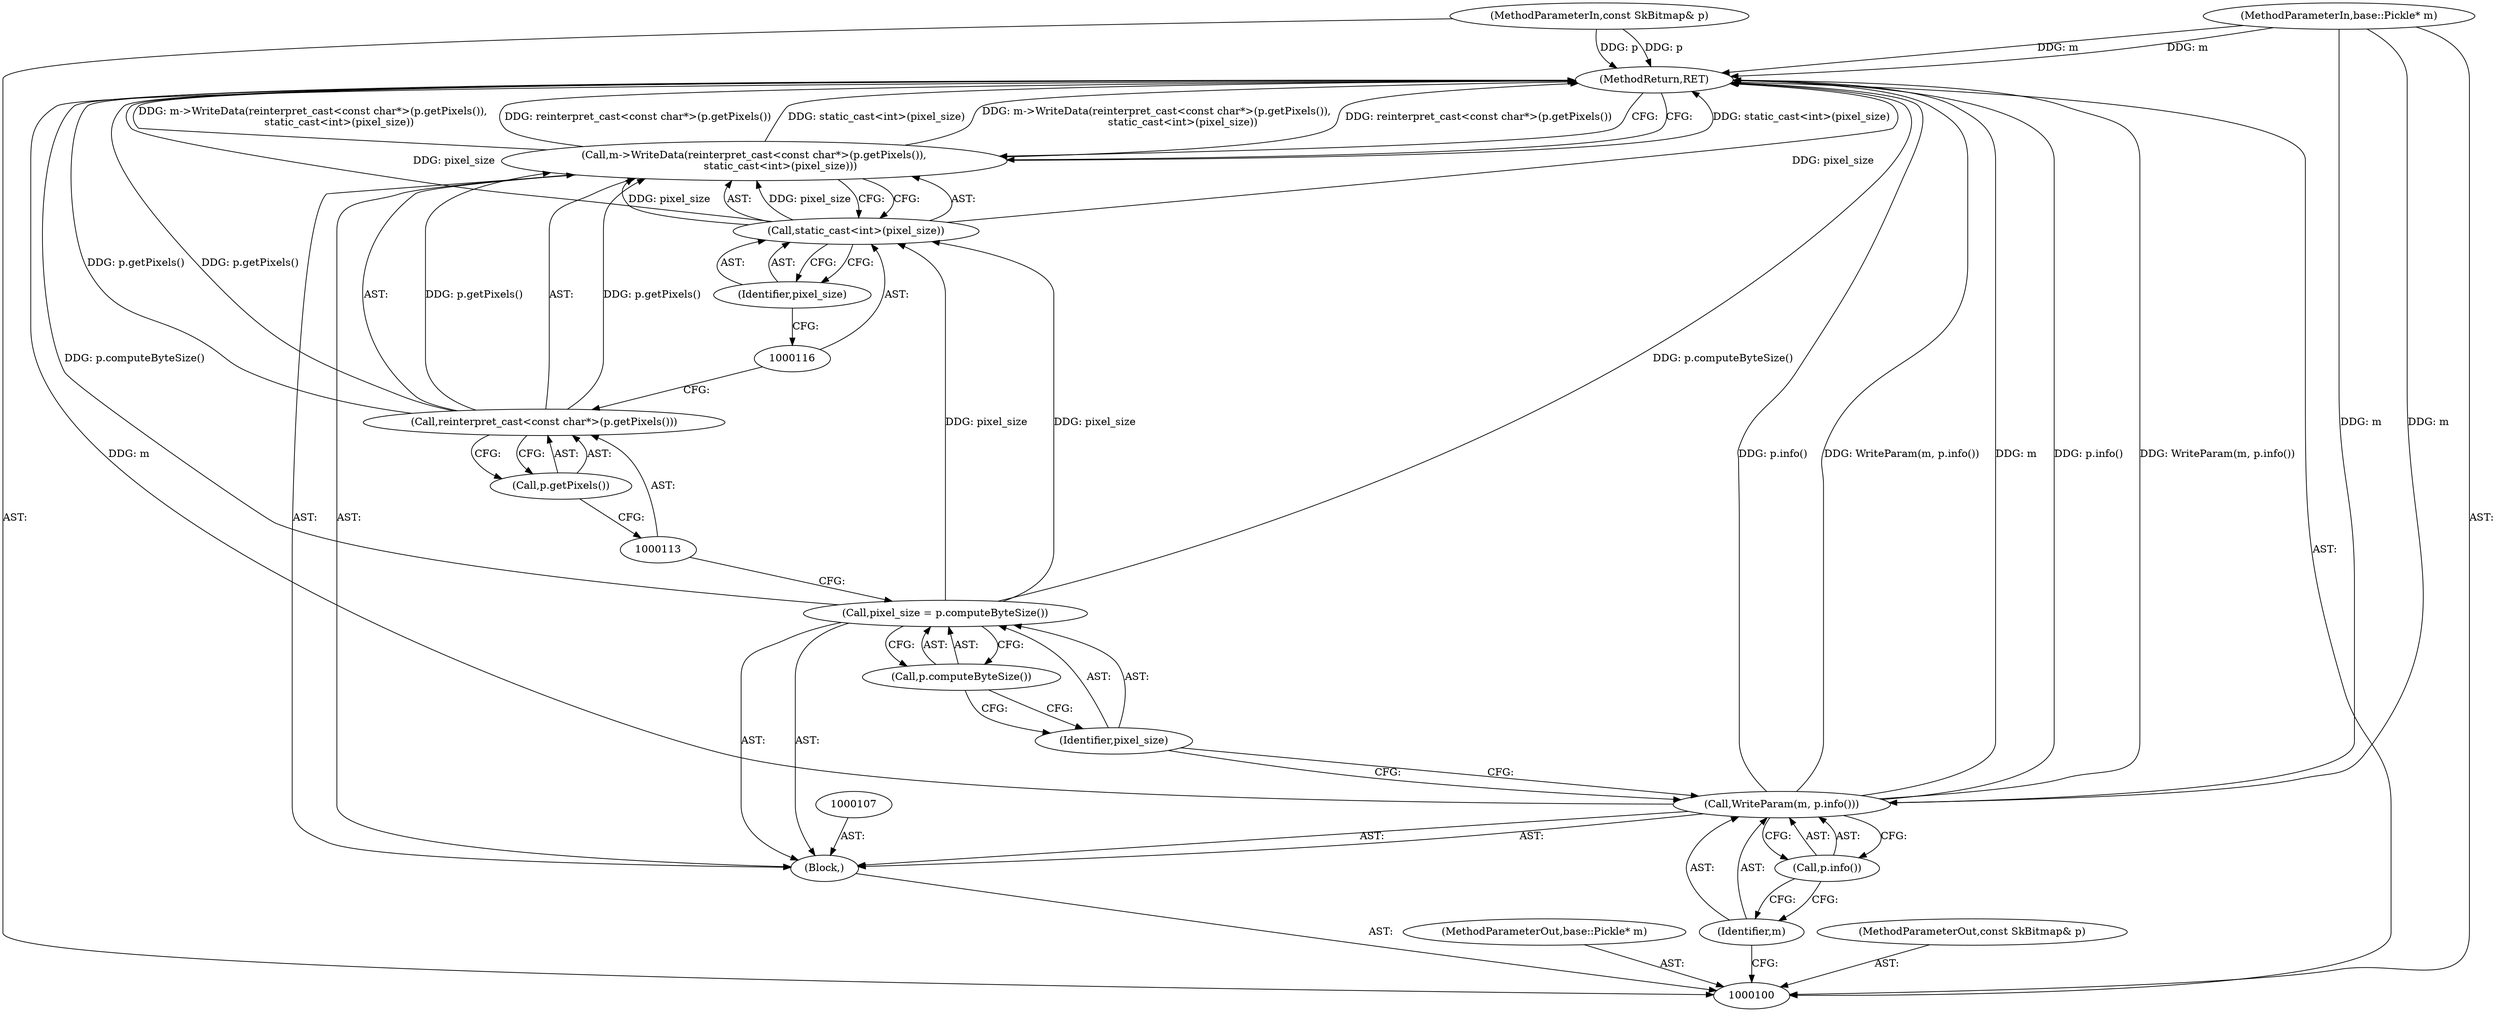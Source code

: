digraph "0_Chrome_9fe6e9f89a1c78b8b38e806d35651a15858b053b_3" {
"1000118" [label="(MethodReturn,RET)"];
"1000101" [label="(MethodParameterIn,base::Pickle* m)"];
"1000154" [label="(MethodParameterOut,base::Pickle* m)"];
"1000102" [label="(MethodParameterIn,const SkBitmap& p)"];
"1000155" [label="(MethodParameterOut,const SkBitmap& p)"];
"1000103" [label="(Block,)"];
"1000105" [label="(Identifier,m)"];
"1000106" [label="(Call,p.info())"];
"1000104" [label="(Call,WriteParam(m, p.info()))"];
"1000108" [label="(Call,pixel_size = p.computeByteSize())"];
"1000109" [label="(Identifier,pixel_size)"];
"1000110" [label="(Call,p.computeByteSize())"];
"1000112" [label="(Call,reinterpret_cast<const char*>(p.getPixels()))"];
"1000111" [label="(Call,m->WriteData(reinterpret_cast<const char*>(p.getPixels()),\n                static_cast<int>(pixel_size)))"];
"1000114" [label="(Call,p.getPixels())"];
"1000115" [label="(Call,static_cast<int>(pixel_size))"];
"1000117" [label="(Identifier,pixel_size)"];
"1000118" -> "1000100"  [label="AST: "];
"1000118" -> "1000111"  [label="CFG: "];
"1000115" -> "1000118"  [label="DDG: pixel_size"];
"1000104" -> "1000118"  [label="DDG: WriteParam(m, p.info())"];
"1000104" -> "1000118"  [label="DDG: m"];
"1000104" -> "1000118"  [label="DDG: p.info()"];
"1000112" -> "1000118"  [label="DDG: p.getPixels()"];
"1000111" -> "1000118"  [label="DDG: static_cast<int>(pixel_size)"];
"1000111" -> "1000118"  [label="DDG: m->WriteData(reinterpret_cast<const char*>(p.getPixels()),\n                static_cast<int>(pixel_size))"];
"1000111" -> "1000118"  [label="DDG: reinterpret_cast<const char*>(p.getPixels())"];
"1000102" -> "1000118"  [label="DDG: p"];
"1000101" -> "1000118"  [label="DDG: m"];
"1000108" -> "1000118"  [label="DDG: p.computeByteSize()"];
"1000101" -> "1000100"  [label="AST: "];
"1000101" -> "1000118"  [label="DDG: m"];
"1000101" -> "1000104"  [label="DDG: m"];
"1000154" -> "1000100"  [label="AST: "];
"1000102" -> "1000100"  [label="AST: "];
"1000102" -> "1000118"  [label="DDG: p"];
"1000155" -> "1000100"  [label="AST: "];
"1000103" -> "1000100"  [label="AST: "];
"1000104" -> "1000103"  [label="AST: "];
"1000107" -> "1000103"  [label="AST: "];
"1000108" -> "1000103"  [label="AST: "];
"1000111" -> "1000103"  [label="AST: "];
"1000105" -> "1000104"  [label="AST: "];
"1000105" -> "1000100"  [label="CFG: "];
"1000106" -> "1000105"  [label="CFG: "];
"1000106" -> "1000104"  [label="AST: "];
"1000106" -> "1000105"  [label="CFG: "];
"1000104" -> "1000106"  [label="CFG: "];
"1000104" -> "1000103"  [label="AST: "];
"1000104" -> "1000106"  [label="CFG: "];
"1000105" -> "1000104"  [label="AST: "];
"1000106" -> "1000104"  [label="AST: "];
"1000109" -> "1000104"  [label="CFG: "];
"1000104" -> "1000118"  [label="DDG: WriteParam(m, p.info())"];
"1000104" -> "1000118"  [label="DDG: m"];
"1000104" -> "1000118"  [label="DDG: p.info()"];
"1000101" -> "1000104"  [label="DDG: m"];
"1000108" -> "1000103"  [label="AST: "];
"1000108" -> "1000110"  [label="CFG: "];
"1000109" -> "1000108"  [label="AST: "];
"1000110" -> "1000108"  [label="AST: "];
"1000113" -> "1000108"  [label="CFG: "];
"1000108" -> "1000118"  [label="DDG: p.computeByteSize()"];
"1000108" -> "1000115"  [label="DDG: pixel_size"];
"1000109" -> "1000108"  [label="AST: "];
"1000109" -> "1000104"  [label="CFG: "];
"1000110" -> "1000109"  [label="CFG: "];
"1000110" -> "1000108"  [label="AST: "];
"1000110" -> "1000109"  [label="CFG: "];
"1000108" -> "1000110"  [label="CFG: "];
"1000112" -> "1000111"  [label="AST: "];
"1000112" -> "1000114"  [label="CFG: "];
"1000113" -> "1000112"  [label="AST: "];
"1000114" -> "1000112"  [label="AST: "];
"1000116" -> "1000112"  [label="CFG: "];
"1000112" -> "1000118"  [label="DDG: p.getPixels()"];
"1000112" -> "1000111"  [label="DDG: p.getPixels()"];
"1000111" -> "1000103"  [label="AST: "];
"1000111" -> "1000115"  [label="CFG: "];
"1000112" -> "1000111"  [label="AST: "];
"1000115" -> "1000111"  [label="AST: "];
"1000118" -> "1000111"  [label="CFG: "];
"1000111" -> "1000118"  [label="DDG: static_cast<int>(pixel_size)"];
"1000111" -> "1000118"  [label="DDG: m->WriteData(reinterpret_cast<const char*>(p.getPixels()),\n                static_cast<int>(pixel_size))"];
"1000111" -> "1000118"  [label="DDG: reinterpret_cast<const char*>(p.getPixels())"];
"1000112" -> "1000111"  [label="DDG: p.getPixels()"];
"1000115" -> "1000111"  [label="DDG: pixel_size"];
"1000114" -> "1000112"  [label="AST: "];
"1000114" -> "1000113"  [label="CFG: "];
"1000112" -> "1000114"  [label="CFG: "];
"1000115" -> "1000111"  [label="AST: "];
"1000115" -> "1000117"  [label="CFG: "];
"1000116" -> "1000115"  [label="AST: "];
"1000117" -> "1000115"  [label="AST: "];
"1000111" -> "1000115"  [label="CFG: "];
"1000115" -> "1000118"  [label="DDG: pixel_size"];
"1000115" -> "1000111"  [label="DDG: pixel_size"];
"1000108" -> "1000115"  [label="DDG: pixel_size"];
"1000117" -> "1000115"  [label="AST: "];
"1000117" -> "1000116"  [label="CFG: "];
"1000115" -> "1000117"  [label="CFG: "];
}
